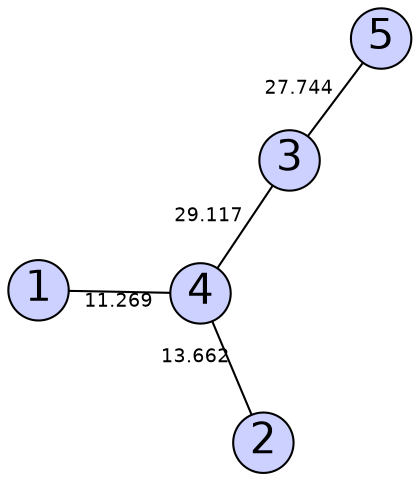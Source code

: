 graph G { 
layout=neato; 
size="10,5"; 
node [fontname="Helvetica", fontsize=20, shape = circle, width=0.4, fixedsize=true, style="filled", fillcolor="0.650 0.200 1.000"]; 
1 -- 4 [label = "11.269", fontsize=9, fontname="Helvetica"]; 
2 -- 4 [label = "13.662", fontsize=9, fontname="Helvetica"]; 
3 -- 4 [label = "29.117", fontsize=9, fontname="Helvetica"]; 
3 -- 5 [label = "27.744", fontsize=9, fontname="Helvetica"]; 
}